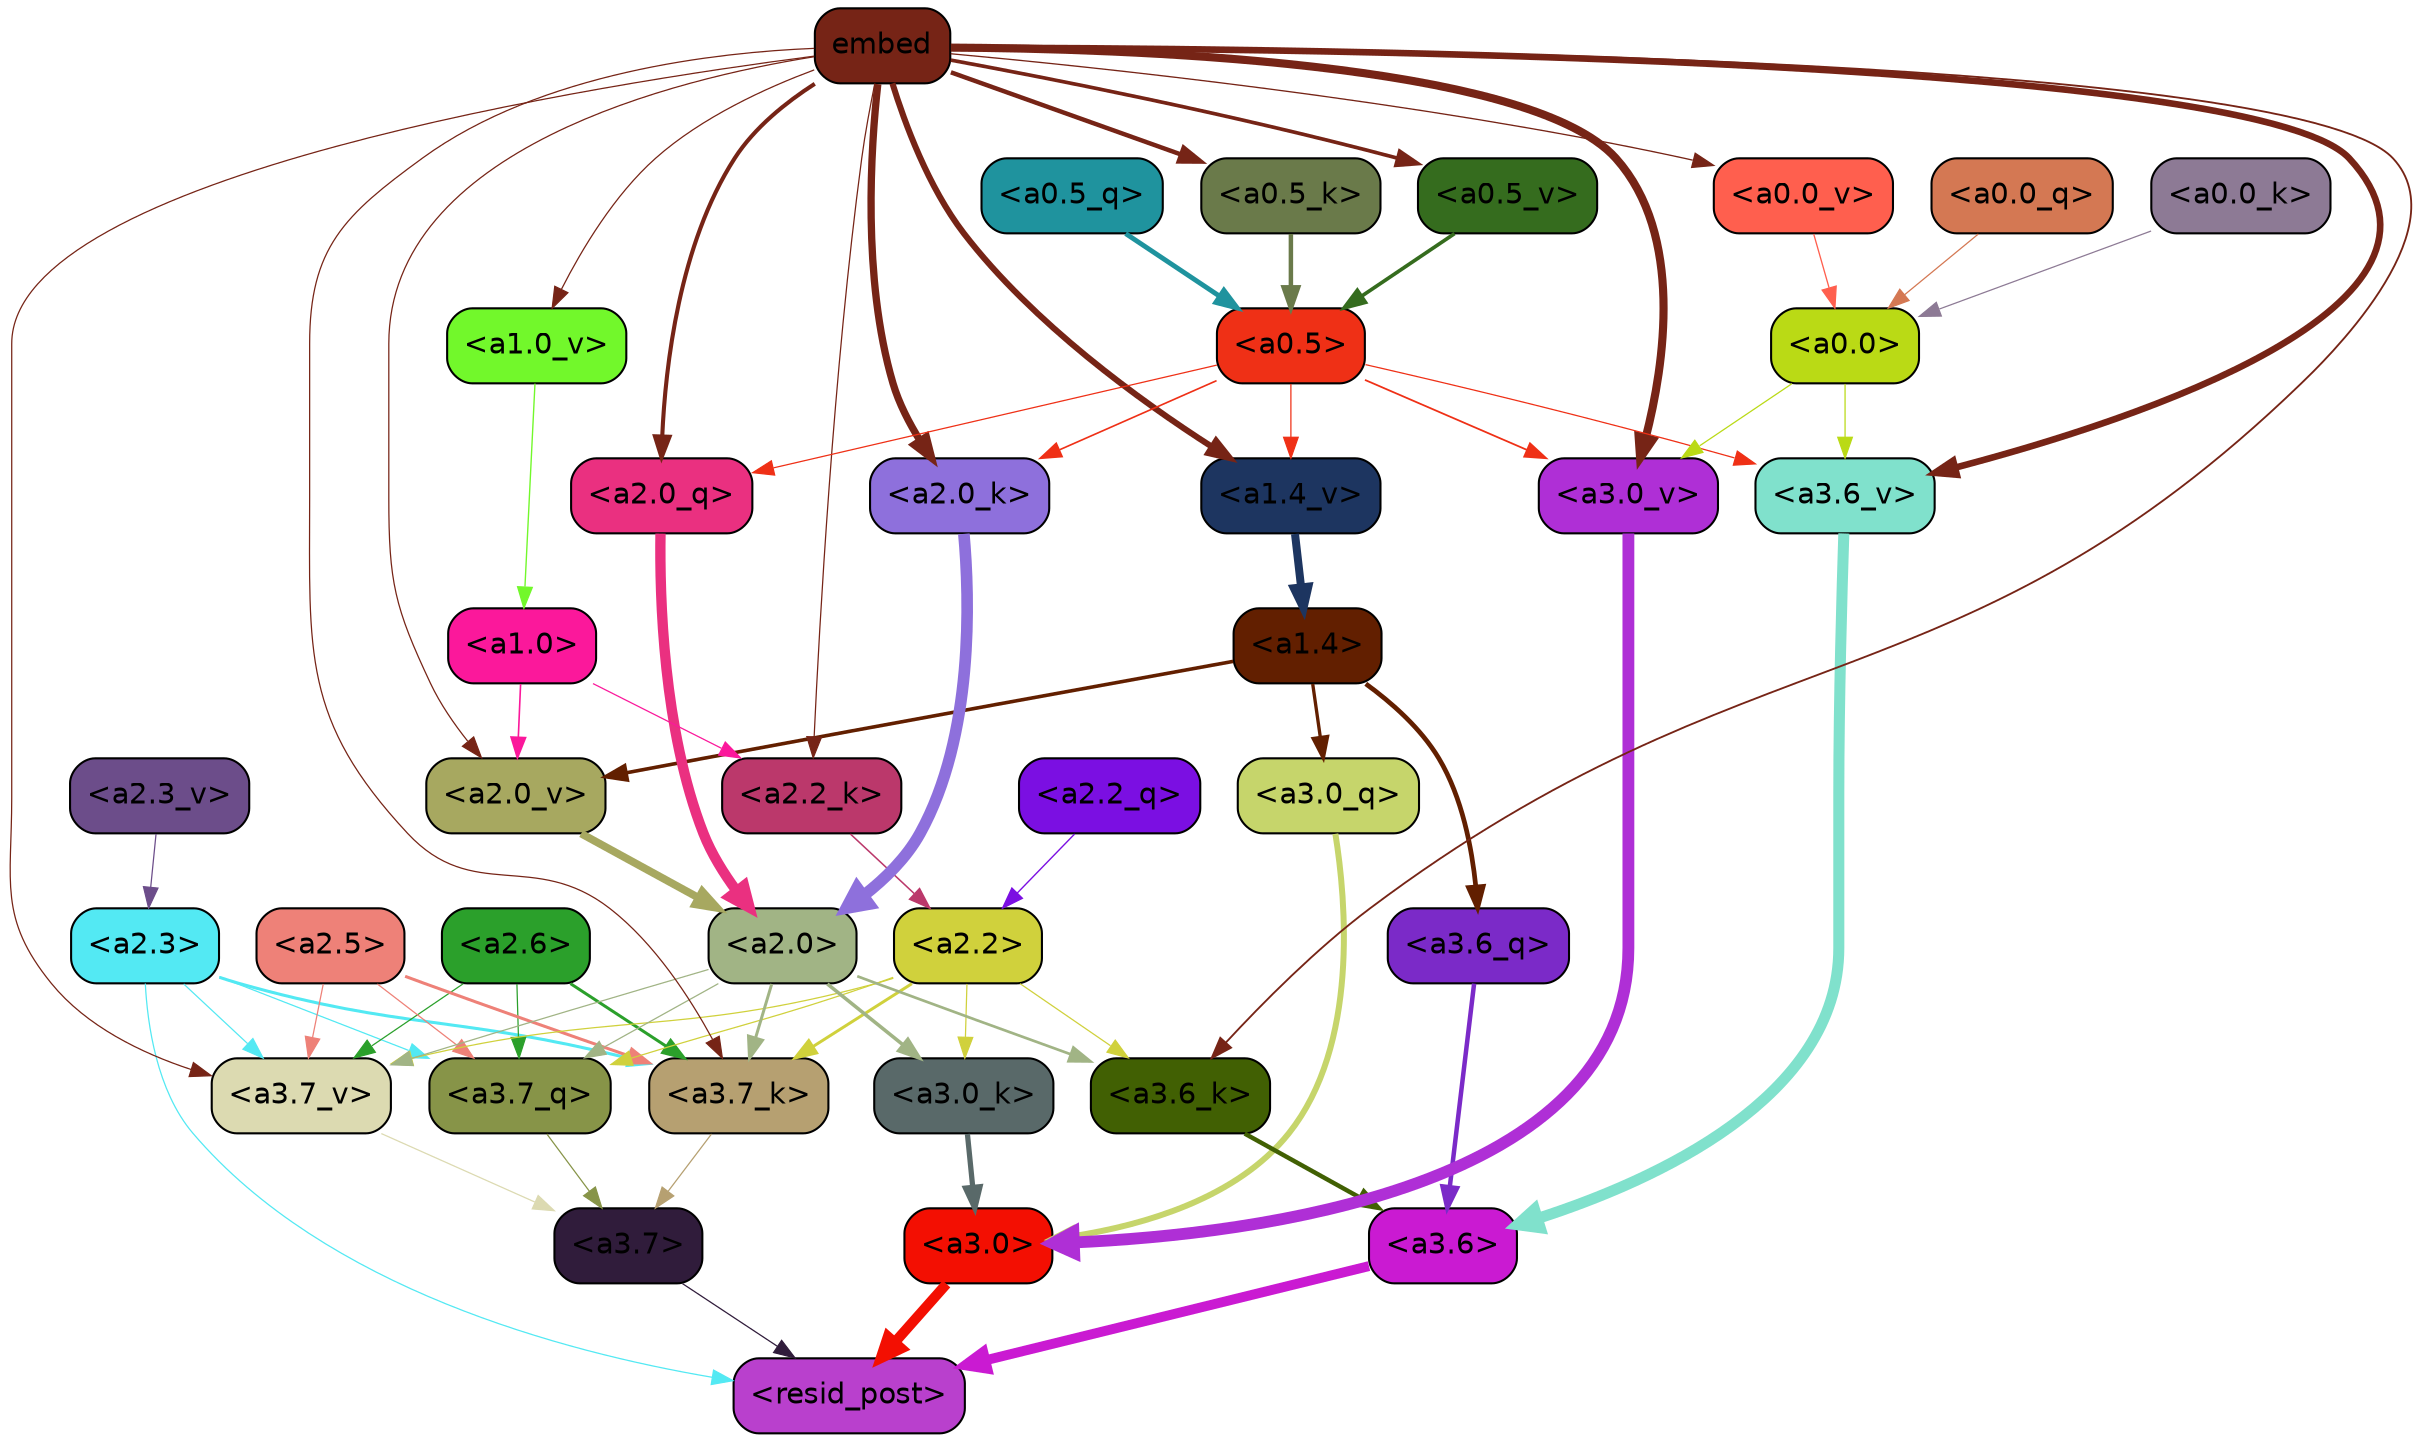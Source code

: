 strict digraph "" {
	graph [bgcolor=transparent,
		layout=dot,
		overlap=false,
		splines=true
	];
	"<a3.7>"	[color=black,
		fillcolor="#301c3b",
		fontname=Helvetica,
		shape=box,
		style="filled, rounded"];
	"<resid_post>"	[color=black,
		fillcolor="#b940cd",
		fontname=Helvetica,
		shape=box,
		style="filled, rounded"];
	"<a3.7>" -> "<resid_post>"	[color="#301c3b",
		penwidth=0.6];
	"<a3.6>"	[color=black,
		fillcolor="#ca1ad2",
		fontname=Helvetica,
		shape=box,
		style="filled, rounded"];
	"<a3.6>" -> "<resid_post>"	[color="#ca1ad2",
		penwidth=4.746312499046326];
	"<a3.0>"	[color=black,
		fillcolor="#f30f02",
		fontname=Helvetica,
		shape=box,
		style="filled, rounded"];
	"<a3.0>" -> "<resid_post>"	[color="#f30f02",
		penwidth=4.896343111991882];
	"<a2.3>"	[color=black,
		fillcolor="#53e9f3",
		fontname=Helvetica,
		shape=box,
		style="filled, rounded"];
	"<a2.3>" -> "<resid_post>"	[color="#53e9f3",
		penwidth=0.6];
	"<a3.7_q>"	[color=black,
		fillcolor="#879448",
		fontname=Helvetica,
		shape=box,
		style="filled, rounded"];
	"<a2.3>" -> "<a3.7_q>"	[color="#53e9f3",
		penwidth=0.6];
	"<a3.7_k>"	[color=black,
		fillcolor="#b6a071",
		fontname=Helvetica,
		shape=box,
		style="filled, rounded"];
	"<a2.3>" -> "<a3.7_k>"	[color="#53e9f3",
		penwidth=1.467104621231556];
	"<a3.7_v>"	[color=black,
		fillcolor="#dcdab1",
		fontname=Helvetica,
		shape=box,
		style="filled, rounded"];
	"<a2.3>" -> "<a3.7_v>"	[color="#53e9f3",
		penwidth=0.6];
	"<a3.7_q>" -> "<a3.7>"	[color="#879448",
		penwidth=0.6];
	"<a3.6_q>"	[color=black,
		fillcolor="#7b2ac8",
		fontname=Helvetica,
		shape=box,
		style="filled, rounded"];
	"<a3.6_q>" -> "<a3.6>"	[color="#7b2ac8",
		penwidth=2.160832464694977];
	"<a3.0_q>"	[color=black,
		fillcolor="#c6d56b",
		fontname=Helvetica,
		shape=box,
		style="filled, rounded"];
	"<a3.0_q>" -> "<a3.0>"	[color="#c6d56b",
		penwidth=2.870753765106201];
	"<a3.7_k>" -> "<a3.7>"	[color="#b6a071",
		penwidth=0.6];
	"<a3.6_k>"	[color=black,
		fillcolor="#416003",
		fontname=Helvetica,
		shape=box,
		style="filled, rounded"];
	"<a3.6_k>" -> "<a3.6>"	[color="#416003",
		penwidth=2.13908451795578];
	"<a3.0_k>"	[color=black,
		fillcolor="#596969",
		fontname=Helvetica,
		shape=box,
		style="filled, rounded"];
	"<a3.0_k>" -> "<a3.0>"	[color="#596969",
		penwidth=2.520303964614868];
	"<a3.7_v>" -> "<a3.7>"	[color="#dcdab1",
		penwidth=0.6];
	"<a3.6_v>"	[color=black,
		fillcolor="#80e1cc",
		fontname=Helvetica,
		shape=box,
		style="filled, rounded"];
	"<a3.6_v>" -> "<a3.6>"	[color="#80e1cc",
		penwidth=5.297133803367615];
	"<a3.0_v>"	[color=black,
		fillcolor="#af2fd6",
		fontname=Helvetica,
		shape=box,
		style="filled, rounded"];
	"<a3.0_v>" -> "<a3.0>"	[color="#af2fd6",
		penwidth=5.680712580680847];
	"<a2.6>"	[color=black,
		fillcolor="#2ba02b",
		fontname=Helvetica,
		shape=box,
		style="filled, rounded"];
	"<a2.6>" -> "<a3.7_q>"	[color="#2ba02b",
		penwidth=0.6];
	"<a2.6>" -> "<a3.7_k>"	[color="#2ba02b",
		penwidth=1.4453159049153328];
	"<a2.6>" -> "<a3.7_v>"	[color="#2ba02b",
		penwidth=0.6];
	"<a2.5>"	[color=black,
		fillcolor="#ee8178",
		fontname=Helvetica,
		shape=box,
		style="filled, rounded"];
	"<a2.5>" -> "<a3.7_q>"	[color="#ee8178",
		penwidth=0.6];
	"<a2.5>" -> "<a3.7_k>"	[color="#ee8178",
		penwidth=1.4526091292500496];
	"<a2.5>" -> "<a3.7_v>"	[color="#ee8178",
		penwidth=0.6];
	"<a2.2>"	[color=black,
		fillcolor="#d0d13c",
		fontname=Helvetica,
		shape=box,
		style="filled, rounded"];
	"<a2.2>" -> "<a3.7_q>"	[color="#d0d13c",
		penwidth=0.6];
	"<a2.2>" -> "<a3.7_k>"	[color="#d0d13c",
		penwidth=1.4310357049107552];
	"<a2.2>" -> "<a3.6_k>"	[color="#d0d13c",
		penwidth=0.6];
	"<a2.2>" -> "<a3.0_k>"	[color="#d0d13c",
		penwidth=0.6];
	"<a2.2>" -> "<a3.7_v>"	[color="#d0d13c",
		penwidth=0.6];
	"<a2.0>"	[color=black,
		fillcolor="#a1b485",
		fontname=Helvetica,
		shape=box,
		style="filled, rounded"];
	"<a2.0>" -> "<a3.7_q>"	[color="#a1b485",
		penwidth=0.6];
	"<a2.0>" -> "<a3.7_k>"	[color="#a1b485",
		penwidth=1.4314699843525887];
	"<a2.0>" -> "<a3.6_k>"	[color="#a1b485",
		penwidth=1.2950235605239868];
	"<a2.0>" -> "<a3.0_k>"	[color="#a1b485",
		penwidth=1.712992787361145];
	"<a2.0>" -> "<a3.7_v>"	[color="#a1b485",
		penwidth=0.6];
	"<a1.4>"	[color=black,
		fillcolor="#621f00",
		fontname=Helvetica,
		shape=box,
		style="filled, rounded"];
	"<a1.4>" -> "<a3.6_q>"	[color="#621f00",
		penwidth=2.2719132900238037];
	"<a1.4>" -> "<a3.0_q>"	[color="#621f00",
		penwidth=1.5932877659797668];
	"<a2.0_v>"	[color=black,
		fillcolor="#a7a860",
		fontname=Helvetica,
		shape=box,
		style="filled, rounded"];
	"<a1.4>" -> "<a2.0_v>"	[color="#621f00",
		penwidth=1.7291951477527618];
	embed	[color=black,
		fillcolor="#762416",
		fontname=Helvetica,
		shape=box,
		style="filled, rounded"];
	embed -> "<a3.7_k>"	[color="#762416",
		penwidth=0.6];
	embed -> "<a3.6_k>"	[color="#762416",
		penwidth=0.891706109046936];
	embed -> "<a3.7_v>"	[color="#762416",
		penwidth=0.6];
	embed -> "<a3.6_v>"	[color="#762416",
		penwidth=3.1766927242279053];
	embed -> "<a3.0_v>"	[color="#762416",
		penwidth=3.9005755856633186];
	"<a2.0_q>"	[color=black,
		fillcolor="#ea3080",
		fontname=Helvetica,
		shape=box,
		style="filled, rounded"];
	embed -> "<a2.0_q>"	[color="#762416",
		penwidth=1.9666987657546997];
	"<a2.2_k>"	[color=black,
		fillcolor="#bb386b",
		fontname=Helvetica,
		shape=box,
		style="filled, rounded"];
	embed -> "<a2.2_k>"	[color="#762416",
		penwidth=0.6];
	"<a2.0_k>"	[color=black,
		fillcolor="#8e70dc",
		fontname=Helvetica,
		shape=box,
		style="filled, rounded"];
	embed -> "<a2.0_k>"	[color="#762416",
		penwidth=3.5067105293273926];
	embed -> "<a2.0_v>"	[color="#762416",
		penwidth=0.6];
	"<a1.4_v>"	[color=black,
		fillcolor="#1d3560",
		fontname=Helvetica,
		shape=box,
		style="filled, rounded"];
	embed -> "<a1.4_v>"	[color="#762416",
		penwidth=2.921818971633911];
	"<a1.0_v>"	[color=black,
		fillcolor="#72f82b",
		fontname=Helvetica,
		shape=box,
		style="filled, rounded"];
	embed -> "<a1.0_v>"	[color="#762416",
		penwidth=0.6];
	"<a0.5_k>"	[color=black,
		fillcolor="#6a7a4a",
		fontname=Helvetica,
		shape=box,
		style="filled, rounded"];
	embed -> "<a0.5_k>"	[color="#762416",
		penwidth=2.1505026817321777];
	"<a0.5_v>"	[color=black,
		fillcolor="#356c1e",
		fontname=Helvetica,
		shape=box,
		style="filled, rounded"];
	embed -> "<a0.5_v>"	[color="#762416",
		penwidth=1.7693885564804077];
	"<a0.0_v>"	[color=black,
		fillcolor="#ff5f4e",
		fontname=Helvetica,
		shape=box,
		style="filled, rounded"];
	embed -> "<a0.0_v>"	[color="#762416",
		penwidth=0.6300246715545654];
	"<a0.5>"	[color=black,
		fillcolor="#ef3016",
		fontname=Helvetica,
		shape=box,
		style="filled, rounded"];
	"<a0.5>" -> "<a3.6_v>"	[color="#ef3016",
		penwidth=0.6];
	"<a0.5>" -> "<a3.0_v>"	[color="#ef3016",
		penwidth=0.8493617177009583];
	"<a0.5>" -> "<a2.0_q>"	[color="#ef3016",
		penwidth=0.6];
	"<a0.5>" -> "<a2.0_k>"	[color="#ef3016",
		penwidth=0.7897228002548218];
	"<a0.5>" -> "<a1.4_v>"	[color="#ef3016",
		penwidth=0.6];
	"<a0.0>"	[color=black,
		fillcolor="#bada15",
		fontname=Helvetica,
		shape=box,
		style="filled, rounded"];
	"<a0.0>" -> "<a3.6_v>"	[color="#bada15",
		penwidth=0.6];
	"<a0.0>" -> "<a3.0_v>"	[color="#bada15",
		penwidth=0.6];
	"<a2.2_q>"	[color=black,
		fillcolor="#7b0fe2",
		fontname=Helvetica,
		shape=box,
		style="filled, rounded"];
	"<a2.2_q>" -> "<a2.2>"	[color="#7b0fe2",
		penwidth=0.6677633281797171];
	"<a2.0_q>" -> "<a2.0>"	[color="#ea3080",
		penwidth=4.966194009408355];
	"<a2.2_k>" -> "<a2.2>"	[color="#bb386b",
		penwidth=0.7399393804371357];
	"<a2.0_k>" -> "<a2.0>"	[color="#8e70dc",
		penwidth=5.5817058570683];
	"<a2.3_v>"	[color=black,
		fillcolor="#6c4d8a",
		fontname=Helvetica,
		shape=box,
		style="filled, rounded"];
	"<a2.3_v>" -> "<a2.3>"	[color="#6c4d8a",
		penwidth=0.6];
	"<a2.0_v>" -> "<a2.0>"	[color="#a7a860",
		penwidth=3.7102378383278847];
	"<a1.0>"	[color=black,
		fillcolor="#fb189b",
		fontname=Helvetica,
		shape=box,
		style="filled, rounded"];
	"<a1.0>" -> "<a2.2_k>"	[color="#fb189b",
		penwidth=0.6];
	"<a1.0>" -> "<a2.0_v>"	[color="#fb189b",
		penwidth=0.7823128998279572];
	"<a1.4_v>" -> "<a1.4>"	[color="#1d3560",
		penwidth=3.84571635723114];
	"<a1.0_v>" -> "<a1.0>"	[color="#72f82b",
		penwidth=0.6638844013214111];
	"<a0.5_q>"	[color=black,
		fillcolor="#1f939e",
		fontname=Helvetica,
		shape=box,
		style="filled, rounded"];
	"<a0.5_q>" -> "<a0.5>"	[color="#1f939e",
		penwidth=2.3498679399490356];
	"<a0.0_q>"	[color=black,
		fillcolor="#d47853",
		fontname=Helvetica,
		shape=box,
		style="filled, rounded"];
	"<a0.0_q>" -> "<a0.0>"	[color="#d47853",
		penwidth=0.6];
	"<a0.5_k>" -> "<a0.5>"	[color="#6a7a4a",
		penwidth=2.1505037546157837];
	"<a0.0_k>"	[color=black,
		fillcolor="#8d7a95",
		fontname=Helvetica,
		shape=box,
		style="filled, rounded"];
	"<a0.0_k>" -> "<a0.0>"	[color="#8d7a95",
		penwidth=0.6];
	"<a0.5_v>" -> "<a0.5>"	[color="#356c1e",
		penwidth=1.769389271736145];
	"<a0.0_v>" -> "<a0.0>"	[color="#ff5f4e",
		penwidth=0.6300240755081177];
}
